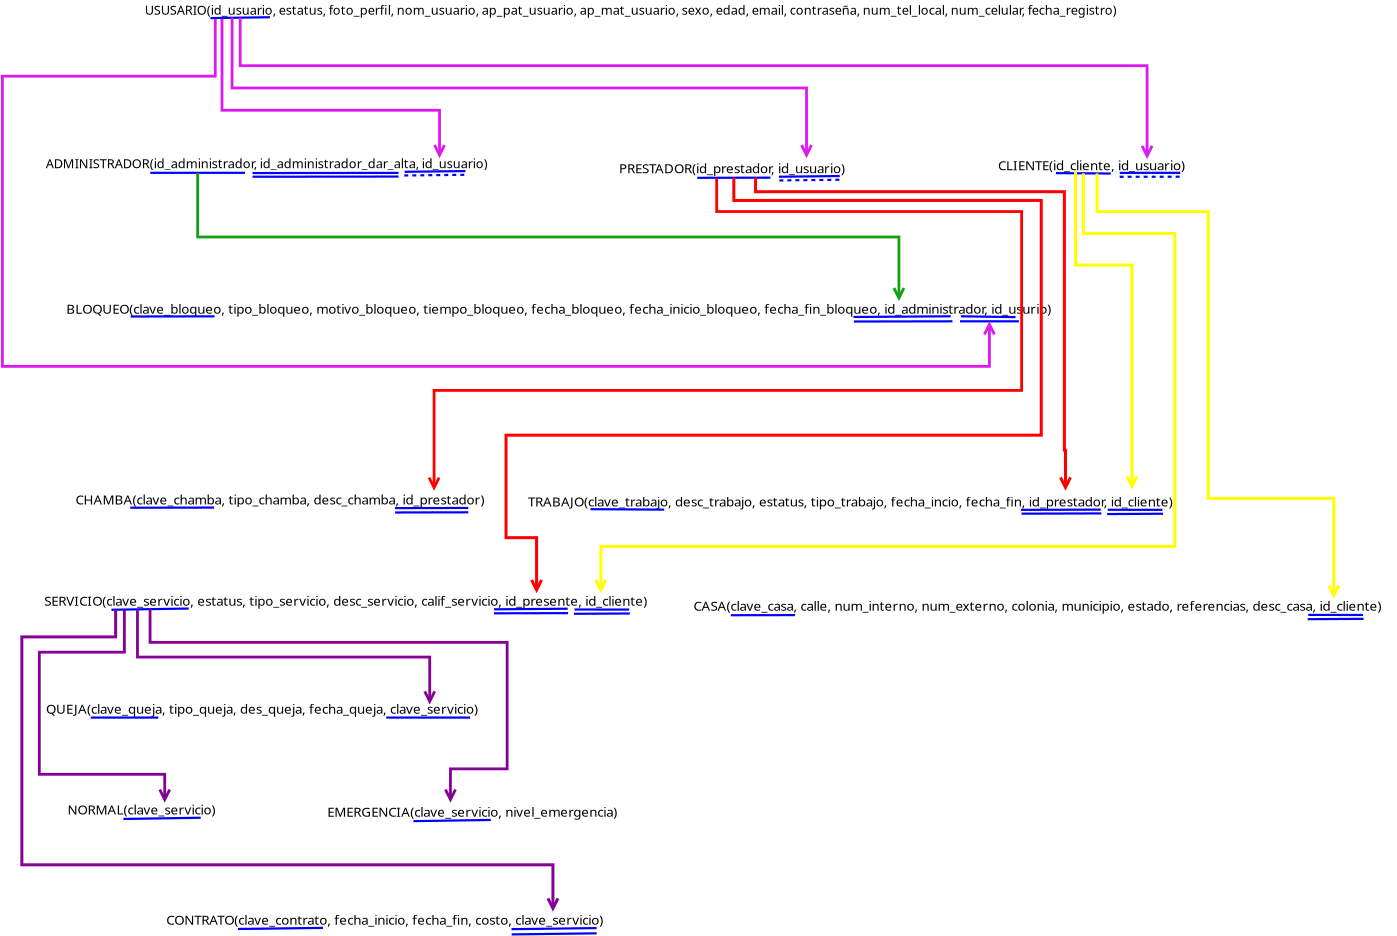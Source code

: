 <?xml version="1.0" encoding="UTF-8"?>
<dia:diagram xmlns:dia="http://www.lysator.liu.se/~alla/dia/">
  <dia:layer name="Fondo" visible="true" active="true">
    <dia:object type="Standard - Text" version="1" id="O0">
      <dia:attribute name="obj_pos">
        <dia:point val="24.401,-4.886"/>
      </dia:attribute>
      <dia:attribute name="obj_bb">
        <dia:rectangle val="24.401,-5.526;71.711,-4.753"/>
      </dia:attribute>
      <dia:attribute name="text">
        <dia:composite type="text">
          <dia:attribute name="string">
            <dia:string>#USUSARIO(id_usuario, estatus, foto_perfil, nom_usuario, ap_pat_usuario, ap_mat_usuario, sexo, edad, email, contraseña, num_tel_local, num_celular, fecha_registro)#</dia:string>
          </dia:attribute>
          <dia:attribute name="font">
            <dia:font family="sans" style="0" name="Helvetica"/>
          </dia:attribute>
          <dia:attribute name="height">
            <dia:real val="0.8"/>
          </dia:attribute>
          <dia:attribute name="pos">
            <dia:point val="24.401,-4.886"/>
          </dia:attribute>
          <dia:attribute name="color">
            <dia:color val="#000000"/>
          </dia:attribute>
          <dia:attribute name="alignment">
            <dia:enum val="0"/>
          </dia:attribute>
        </dia:composite>
      </dia:attribute>
      <dia:attribute name="valign">
        <dia:enum val="3"/>
      </dia:attribute>
      <dia:attribute name="fill_color">
        <dia:color val="#ffffff"/>
      </dia:attribute>
      <dia:attribute name="show_background">
        <dia:boolean val="true"/>
      </dia:attribute>
    </dia:object>
    <dia:object type="Standard - Text" version="1" id="O1">
      <dia:attribute name="obj_pos">
        <dia:point val="19.448,2.789"/>
      </dia:attribute>
      <dia:attribute name="obj_bb">
        <dia:rectangle val="19.448,2.129;40.792,2.96"/>
      </dia:attribute>
      <dia:attribute name="text">
        <dia:composite type="text">
          <dia:attribute name="string">
            <dia:string>#ADMINISTRADOR(id_administrador, id_administrador_dar_alta, id_usuario)#</dia:string>
          </dia:attribute>
          <dia:attribute name="font">
            <dia:font family="sans" style="0" name="Helvetica"/>
          </dia:attribute>
          <dia:attribute name="height">
            <dia:real val="0.8"/>
          </dia:attribute>
          <dia:attribute name="pos">
            <dia:point val="19.448,2.789"/>
          </dia:attribute>
          <dia:attribute name="color">
            <dia:color val="#000000"/>
          </dia:attribute>
          <dia:attribute name="alignment">
            <dia:enum val="0"/>
          </dia:attribute>
        </dia:composite>
      </dia:attribute>
      <dia:attribute name="valign">
        <dia:enum val="3"/>
      </dia:attribute>
      <dia:attribute name="fill_color">
        <dia:color val="#ffffff"/>
      </dia:attribute>
      <dia:attribute name="show_background">
        <dia:boolean val="true"/>
      </dia:attribute>
    </dia:object>
    <dia:object type="Standard - Text" version="1" id="O2">
      <dia:attribute name="obj_pos">
        <dia:point val="48.114,3.042"/>
      </dia:attribute>
      <dia:attribute name="obj_bb">
        <dia:rectangle val="48.114,2.374;59.422,3.179"/>
      </dia:attribute>
      <dia:attribute name="text">
        <dia:composite type="text">
          <dia:attribute name="string">
            <dia:string>#PRESTADOR(id_prestador, id_usuario)#</dia:string>
          </dia:attribute>
          <dia:attribute name="font">
            <dia:font family="sans" style="0" name="Helvetica"/>
          </dia:attribute>
          <dia:attribute name="height">
            <dia:real val="0.835"/>
          </dia:attribute>
          <dia:attribute name="pos">
            <dia:point val="48.114,3.042"/>
          </dia:attribute>
          <dia:attribute name="color">
            <dia:color val="#000000"/>
          </dia:attribute>
          <dia:attribute name="alignment">
            <dia:enum val="0"/>
          </dia:attribute>
        </dia:composite>
      </dia:attribute>
      <dia:attribute name="valign">
        <dia:enum val="3"/>
      </dia:attribute>
      <dia:attribute name="fill_color">
        <dia:color val="#ffffff"/>
      </dia:attribute>
      <dia:attribute name="show_background">
        <dia:boolean val="true"/>
      </dia:attribute>
    </dia:object>
    <dia:object type="Standard - Text" version="1" id="O3">
      <dia:attribute name="obj_pos">
        <dia:point val="67.065,2.885"/>
      </dia:attribute>
      <dia:attribute name="obj_bb">
        <dia:rectangle val="67.065,2.217;76.388,3.022"/>
      </dia:attribute>
      <dia:attribute name="text">
        <dia:composite type="text">
          <dia:attribute name="string">
            <dia:string>#CLIENTE(id_cliente, id_usuario)#</dia:string>
          </dia:attribute>
          <dia:attribute name="font">
            <dia:font family="sans" style="0" name="Helvetica"/>
          </dia:attribute>
          <dia:attribute name="height">
            <dia:real val="0.835"/>
          </dia:attribute>
          <dia:attribute name="pos">
            <dia:point val="67.065,2.885"/>
          </dia:attribute>
          <dia:attribute name="color">
            <dia:color val="#000000"/>
          </dia:attribute>
          <dia:attribute name="alignment">
            <dia:enum val="0"/>
          </dia:attribute>
        </dia:composite>
      </dia:attribute>
      <dia:attribute name="valign">
        <dia:enum val="3"/>
      </dia:attribute>
      <dia:attribute name="fill_color">
        <dia:color val="#ffffff"/>
      </dia:attribute>
      <dia:attribute name="show_background">
        <dia:boolean val="true"/>
      </dia:attribute>
    </dia:object>
    <dia:object type="Standard - Text" version="1" id="O4">
      <dia:attribute name="obj_pos">
        <dia:point val="20.472,10.061"/>
      </dia:attribute>
      <dia:attribute name="obj_bb">
        <dia:rectangle val="20.472,9.393;68.15,10.198"/>
      </dia:attribute>
      <dia:attribute name="text">
        <dia:composite type="text">
          <dia:attribute name="string">
            <dia:string>#BLOQUEO(clave_bloqueo, tipo_bloqueo, motivo_bloqueo, tiempo_bloqueo, fecha_bloqueo, fecha_inicio_bloqueo, fecha_fin_bloqueo, id_administrador, id_usurio)#</dia:string>
          </dia:attribute>
          <dia:attribute name="font">
            <dia:font family="sans" style="0" name="Helvetica"/>
          </dia:attribute>
          <dia:attribute name="height">
            <dia:real val="0.835"/>
          </dia:attribute>
          <dia:attribute name="pos">
            <dia:point val="20.472,10.061"/>
          </dia:attribute>
          <dia:attribute name="color">
            <dia:color val="#000000"/>
          </dia:attribute>
          <dia:attribute name="alignment">
            <dia:enum val="0"/>
          </dia:attribute>
        </dia:composite>
      </dia:attribute>
      <dia:attribute name="valign">
        <dia:enum val="3"/>
      </dia:attribute>
      <dia:attribute name="fill_color">
        <dia:color val="#ffffff"/>
      </dia:attribute>
      <dia:attribute name="show_background">
        <dia:boolean val="true"/>
      </dia:attribute>
    </dia:object>
    <dia:object type="Standard - Text" version="1" id="O5">
      <dia:attribute name="obj_pos">
        <dia:point val="20.934,19.602"/>
      </dia:attribute>
      <dia:attribute name="obj_bb">
        <dia:rectangle val="20.934,18.915;40.899,19.78"/>
      </dia:attribute>
      <dia:attribute name="text">
        <dia:composite type="text">
          <dia:attribute name="string">
            <dia:string>#CHAMBA(clave_chamba, tipo_chamba, desc_chamba, id_prestador)#</dia:string>
          </dia:attribute>
          <dia:attribute name="font">
            <dia:font family="sans" style="0" name="Helvetica"/>
          </dia:attribute>
          <dia:attribute name="height">
            <dia:real val="0.835"/>
          </dia:attribute>
          <dia:attribute name="pos">
            <dia:point val="20.934,19.602"/>
          </dia:attribute>
          <dia:attribute name="color">
            <dia:color val="#000000"/>
          </dia:attribute>
          <dia:attribute name="alignment">
            <dia:enum val="0"/>
          </dia:attribute>
        </dia:composite>
      </dia:attribute>
      <dia:attribute name="valign">
        <dia:enum val="3"/>
      </dia:attribute>
      <dia:attribute name="fill_color">
        <dia:color val="#ffffff"/>
      </dia:attribute>
      <dia:attribute name="show_background">
        <dia:boolean val="true"/>
      </dia:attribute>
    </dia:object>
    <dia:object type="Standard - Text" version="1" id="O6">
      <dia:attribute name="obj_pos">
        <dia:point val="9.162,25.61"/>
      </dia:attribute>
      <dia:attribute name="obj_bb">
        <dia:rectangle val="9.162,24.97;9.162,25.743"/>
      </dia:attribute>
      <dia:attribute name="text">
        <dia:composite type="text">
          <dia:attribute name="string">
            <dia:string>##</dia:string>
          </dia:attribute>
          <dia:attribute name="font">
            <dia:font family="sans" style="0" name="Helvetica"/>
          </dia:attribute>
          <dia:attribute name="height">
            <dia:real val="0.8"/>
          </dia:attribute>
          <dia:attribute name="pos">
            <dia:point val="9.162,25.61"/>
          </dia:attribute>
          <dia:attribute name="color">
            <dia:color val="#000000"/>
          </dia:attribute>
          <dia:attribute name="alignment">
            <dia:enum val="0"/>
          </dia:attribute>
        </dia:composite>
      </dia:attribute>
      <dia:attribute name="valign">
        <dia:enum val="3"/>
      </dia:attribute>
    </dia:object>
    <dia:object type="Standard - Text" version="1" id="O7">
      <dia:attribute name="obj_pos">
        <dia:point val="43.556,19.708"/>
      </dia:attribute>
      <dia:attribute name="obj_bb">
        <dia:rectangle val="43.556,19.021;75.588,19.886"/>
      </dia:attribute>
      <dia:attribute name="text">
        <dia:composite type="text">
          <dia:attribute name="string">
            <dia:string>#TRABAJO(clave_trabajo, desc_trabajo, estatus, tipo_trabajo, fecha_incio, fecha_fin, id_prestador, id_cliente)#</dia:string>
          </dia:attribute>
          <dia:attribute name="font">
            <dia:font family="sans" style="0" name="Helvetica"/>
          </dia:attribute>
          <dia:attribute name="height">
            <dia:real val="0.835"/>
          </dia:attribute>
          <dia:attribute name="pos">
            <dia:point val="43.556,19.708"/>
          </dia:attribute>
          <dia:attribute name="color">
            <dia:color val="#000000"/>
          </dia:attribute>
          <dia:attribute name="alignment">
            <dia:enum val="0"/>
          </dia:attribute>
        </dia:composite>
      </dia:attribute>
      <dia:attribute name="valign">
        <dia:enum val="3"/>
      </dia:attribute>
      <dia:attribute name="fill_color">
        <dia:color val="#ffffff"/>
      </dia:attribute>
      <dia:attribute name="show_background">
        <dia:boolean val="true"/>
      </dia:attribute>
    </dia:object>
    <dia:object type="Standard - Text" version="1" id="O8">
      <dia:attribute name="obj_pos">
        <dia:point val="19.378,24.666"/>
      </dia:attribute>
      <dia:attribute name="obj_bb">
        <dia:rectangle val="19.378,23.999;48.998,24.804"/>
      </dia:attribute>
      <dia:attribute name="text">
        <dia:composite type="text">
          <dia:attribute name="string">
            <dia:string>#SERVICIO(clave_servicio, estatus, tipo_servicio, desc_servicio, calif_servicio, id_presente, id_cliente)#</dia:string>
          </dia:attribute>
          <dia:attribute name="font">
            <dia:font family="sans" style="0" name="Helvetica"/>
          </dia:attribute>
          <dia:attribute name="height">
            <dia:real val="0.835"/>
          </dia:attribute>
          <dia:attribute name="pos">
            <dia:point val="19.378,24.666"/>
          </dia:attribute>
          <dia:attribute name="color">
            <dia:color val="#000000"/>
          </dia:attribute>
          <dia:attribute name="alignment">
            <dia:enum val="0"/>
          </dia:attribute>
        </dia:composite>
      </dia:attribute>
      <dia:attribute name="valign">
        <dia:enum val="3"/>
      </dia:attribute>
      <dia:attribute name="fill_color">
        <dia:color val="#ffffff"/>
      </dia:attribute>
      <dia:attribute name="show_background">
        <dia:boolean val="true"/>
      </dia:attribute>
    </dia:object>
    <dia:object type="Standard - Text" version="1" id="O9">
      <dia:attribute name="obj_pos">
        <dia:point val="19.463,30.064"/>
      </dia:attribute>
      <dia:attribute name="obj_bb">
        <dia:rectangle val="19.463,29.396;40.841,30.201"/>
      </dia:attribute>
      <dia:attribute name="text">
        <dia:composite type="text">
          <dia:attribute name="string">
            <dia:string>#QUEJA(clave_queja, tipo_queja, des_queja, fecha_queja, clave_servicio)#</dia:string>
          </dia:attribute>
          <dia:attribute name="font">
            <dia:font family="sans" style="0" name="Helvetica"/>
          </dia:attribute>
          <dia:attribute name="height">
            <dia:real val="0.835"/>
          </dia:attribute>
          <dia:attribute name="pos">
            <dia:point val="19.463,30.064"/>
          </dia:attribute>
          <dia:attribute name="color">
            <dia:color val="#000000"/>
          </dia:attribute>
          <dia:attribute name="alignment">
            <dia:enum val="0"/>
          </dia:attribute>
        </dia:composite>
      </dia:attribute>
      <dia:attribute name="valign">
        <dia:enum val="3"/>
      </dia:attribute>
      <dia:attribute name="fill_color">
        <dia:color val="#ffffff"/>
      </dia:attribute>
      <dia:attribute name="show_background">
        <dia:boolean val="true"/>
      </dia:attribute>
    </dia:object>
    <dia:object type="Standard - Text" version="1" id="O10">
      <dia:attribute name="obj_pos">
        <dia:point val="25.471,40.612"/>
      </dia:attribute>
      <dia:attribute name="obj_bb">
        <dia:rectangle val="25.471,39.925;47.094,40.79"/>
      </dia:attribute>
      <dia:attribute name="text">
        <dia:composite type="text">
          <dia:attribute name="string">
            <dia:string>#CONTRATO(clave_contrato, fecha_inicio, fecha_fin, costo, clave_servicio)#</dia:string>
          </dia:attribute>
          <dia:attribute name="font">
            <dia:font family="sans" style="0" name="Helvetica"/>
          </dia:attribute>
          <dia:attribute name="height">
            <dia:real val="0.835"/>
          </dia:attribute>
          <dia:attribute name="pos">
            <dia:point val="25.471,40.612"/>
          </dia:attribute>
          <dia:attribute name="color">
            <dia:color val="#000000"/>
          </dia:attribute>
          <dia:attribute name="alignment">
            <dia:enum val="0"/>
          </dia:attribute>
        </dia:composite>
      </dia:attribute>
      <dia:attribute name="valign">
        <dia:enum val="3"/>
      </dia:attribute>
      <dia:attribute name="fill_color">
        <dia:color val="#ffffff"/>
      </dia:attribute>
      <dia:attribute name="show_background">
        <dia:boolean val="true"/>
      </dia:attribute>
    </dia:object>
    <dia:object type="Standard - Text" version="1" id="O11">
      <dia:attribute name="obj_pos">
        <dia:point val="20.541,35.099"/>
      </dia:attribute>
      <dia:attribute name="obj_bb">
        <dia:rectangle val="20.541,34.432;27.688,35.237"/>
      </dia:attribute>
      <dia:attribute name="text">
        <dia:composite type="text">
          <dia:attribute name="string">
            <dia:string>#NORMAL(clave_servicio)#</dia:string>
          </dia:attribute>
          <dia:attribute name="font">
            <dia:font family="sans" style="0" name="Helvetica"/>
          </dia:attribute>
          <dia:attribute name="height">
            <dia:real val="0.835"/>
          </dia:attribute>
          <dia:attribute name="pos">
            <dia:point val="20.541,35.099"/>
          </dia:attribute>
          <dia:attribute name="color">
            <dia:color val="#000000"/>
          </dia:attribute>
          <dia:attribute name="alignment">
            <dia:enum val="0"/>
          </dia:attribute>
        </dia:composite>
      </dia:attribute>
      <dia:attribute name="valign">
        <dia:enum val="3"/>
      </dia:attribute>
      <dia:attribute name="fill_color">
        <dia:color val="#ffffff"/>
      </dia:attribute>
      <dia:attribute name="show_background">
        <dia:boolean val="true"/>
      </dia:attribute>
    </dia:object>
    <dia:object type="Standard - Text" version="1" id="O12">
      <dia:attribute name="obj_pos">
        <dia:point val="33.522,35.221"/>
      </dia:attribute>
      <dia:attribute name="obj_bb">
        <dia:rectangle val="33.522,34.553;47.632,35.358"/>
      </dia:attribute>
      <dia:attribute name="text">
        <dia:composite type="text">
          <dia:attribute name="string">
            <dia:string>#EMERGENCIA(clave_servicio, nivel_emergencia)#</dia:string>
          </dia:attribute>
          <dia:attribute name="font">
            <dia:font family="sans" style="0" name="Helvetica"/>
          </dia:attribute>
          <dia:attribute name="height">
            <dia:real val="0.835"/>
          </dia:attribute>
          <dia:attribute name="pos">
            <dia:point val="33.522,35.221"/>
          </dia:attribute>
          <dia:attribute name="color">
            <dia:color val="#000000"/>
          </dia:attribute>
          <dia:attribute name="alignment">
            <dia:enum val="0"/>
          </dia:attribute>
        </dia:composite>
      </dia:attribute>
      <dia:attribute name="valign">
        <dia:enum val="3"/>
      </dia:attribute>
      <dia:attribute name="fill_color">
        <dia:color val="#ffffff"/>
      </dia:attribute>
      <dia:attribute name="show_background">
        <dia:boolean val="true"/>
      </dia:attribute>
    </dia:object>
    <dia:object type="Standard - Text" version="1" id="O13">
      <dia:attribute name="obj_pos">
        <dia:point val="51.841,24.917"/>
      </dia:attribute>
      <dia:attribute name="obj_bb">
        <dia:rectangle val="51.841,24.25;85.586,25.055"/>
      </dia:attribute>
      <dia:attribute name="text">
        <dia:composite type="text">
          <dia:attribute name="string">
            <dia:string>#CASA(clave_casa, calle, num_interno, num_externo, colonia, municipio, estado, referencias, desc_casa, id_cliente)#</dia:string>
          </dia:attribute>
          <dia:attribute name="font">
            <dia:font family="sans" style="0" name="Helvetica"/>
          </dia:attribute>
          <dia:attribute name="height">
            <dia:real val="0.835"/>
          </dia:attribute>
          <dia:attribute name="pos">
            <dia:point val="51.841,24.917"/>
          </dia:attribute>
          <dia:attribute name="color">
            <dia:color val="#000000"/>
          </dia:attribute>
          <dia:attribute name="alignment">
            <dia:enum val="0"/>
          </dia:attribute>
        </dia:composite>
      </dia:attribute>
      <dia:attribute name="valign">
        <dia:enum val="3"/>
      </dia:attribute>
      <dia:attribute name="fill_color">
        <dia:color val="#ffffff"/>
      </dia:attribute>
      <dia:attribute name="show_background">
        <dia:boolean val="true"/>
      </dia:attribute>
    </dia:object>
    <dia:object type="Standard - Line" version="0" id="O14">
      <dia:attribute name="obj_pos">
        <dia:point val="24.677,3.02"/>
      </dia:attribute>
      <dia:attribute name="obj_bb">
        <dia:rectangle val="24.622,2.965;29.469,3.075"/>
      </dia:attribute>
      <dia:attribute name="conn_endpoints">
        <dia:point val="24.677,3.02"/>
        <dia:point val="29.414,3.02"/>
      </dia:attribute>
      <dia:attribute name="numcp">
        <dia:int val="1"/>
      </dia:attribute>
      <dia:attribute name="line_color">
        <dia:color val="#0000ff"/>
      </dia:attribute>
      <dia:attribute name="line_width">
        <dia:real val="0.11"/>
      </dia:attribute>
    </dia:object>
    <dia:object type="Standard - Line" version="0" id="O15">
      <dia:attribute name="obj_pos">
        <dia:point val="37.392,2.968"/>
      </dia:attribute>
      <dia:attribute name="obj_bb">
        <dia:rectangle val="37.337,2.877;40.488,3.024"/>
      </dia:attribute>
      <dia:attribute name="conn_endpoints">
        <dia:point val="37.392,2.968"/>
        <dia:point val="40.433,2.933"/>
      </dia:attribute>
      <dia:attribute name="numcp">
        <dia:int val="1"/>
      </dia:attribute>
      <dia:attribute name="line_color">
        <dia:color val="#0000ff"/>
      </dia:attribute>
      <dia:attribute name="line_width">
        <dia:real val="0.11"/>
      </dia:attribute>
    </dia:object>
    <dia:object type="Standard - Line" version="0" id="O16">
      <dia:attribute name="obj_pos">
        <dia:point val="37.376,3.153"/>
      </dia:attribute>
      <dia:attribute name="obj_bb">
        <dia:rectangle val="37.32,3.062;40.472,3.209"/>
      </dia:attribute>
      <dia:attribute name="conn_endpoints">
        <dia:point val="37.376,3.153"/>
        <dia:point val="40.416,3.118"/>
      </dia:attribute>
      <dia:attribute name="numcp">
        <dia:int val="1"/>
      </dia:attribute>
      <dia:attribute name="line_color">
        <dia:color val="#0000ff"/>
      </dia:attribute>
      <dia:attribute name="line_width">
        <dia:real val="0.11"/>
      </dia:attribute>
      <dia:attribute name="line_style">
        <dia:enum val="1"/>
      </dia:attribute>
      <dia:attribute name="dashlength">
        <dia:real val="0.2"/>
      </dia:attribute>
    </dia:object>
    <dia:object type="Standard - Line" version="0" id="O17">
      <dia:attribute name="obj_pos">
        <dia:point val="29.787,3.031"/>
      </dia:attribute>
      <dia:attribute name="obj_bb">
        <dia:rectangle val="29.732,2.968;37.143,3.086"/>
      </dia:attribute>
      <dia:attribute name="conn_endpoints">
        <dia:point val="29.787,3.031"/>
        <dia:point val="37.088,3.023"/>
      </dia:attribute>
      <dia:attribute name="numcp">
        <dia:int val="1"/>
      </dia:attribute>
      <dia:attribute name="line_color">
        <dia:color val="#0000ff"/>
      </dia:attribute>
      <dia:attribute name="line_width">
        <dia:real val="0.11"/>
      </dia:attribute>
    </dia:object>
    <dia:object type="Standard - Line" version="0" id="O18">
      <dia:attribute name="obj_pos">
        <dia:point val="29.787,3.215"/>
      </dia:attribute>
      <dia:attribute name="obj_bb">
        <dia:rectangle val="29.732,3.153;37.143,3.27"/>
      </dia:attribute>
      <dia:attribute name="conn_endpoints">
        <dia:point val="29.787,3.215"/>
        <dia:point val="37.088,3.208"/>
      </dia:attribute>
      <dia:attribute name="numcp">
        <dia:int val="1"/>
      </dia:attribute>
      <dia:attribute name="line_color">
        <dia:color val="#0000ff"/>
      </dia:attribute>
      <dia:attribute name="line_width">
        <dia:real val="0.11"/>
      </dia:attribute>
    </dia:object>
    <dia:object type="Standard - Line" version="0" id="O19">
      <dia:attribute name="obj_pos">
        <dia:point val="56.108,3.216"/>
      </dia:attribute>
      <dia:attribute name="obj_bb">
        <dia:rectangle val="56.052,3.125;59.204,3.272"/>
      </dia:attribute>
      <dia:attribute name="conn_endpoints">
        <dia:point val="56.108,3.216"/>
        <dia:point val="59.148,3.181"/>
      </dia:attribute>
      <dia:attribute name="numcp">
        <dia:int val="1"/>
      </dia:attribute>
      <dia:attribute name="line_color">
        <dia:color val="#0000ff"/>
      </dia:attribute>
      <dia:attribute name="line_width">
        <dia:real val="0.11"/>
      </dia:attribute>
    </dia:object>
    <dia:object type="Standard - Line" version="0" id="O20">
      <dia:attribute name="obj_pos">
        <dia:point val="56.13,3.401"/>
      </dia:attribute>
      <dia:attribute name="obj_bb">
        <dia:rectangle val="56.074,3.31;59.226,3.457"/>
      </dia:attribute>
      <dia:attribute name="conn_endpoints">
        <dia:point val="56.13,3.401"/>
        <dia:point val="59.17,3.366"/>
      </dia:attribute>
      <dia:attribute name="numcp">
        <dia:int val="1"/>
      </dia:attribute>
      <dia:attribute name="line_color">
        <dia:color val="#0000ff"/>
      </dia:attribute>
      <dia:attribute name="line_width">
        <dia:real val="0.11"/>
      </dia:attribute>
      <dia:attribute name="line_style">
        <dia:enum val="1"/>
      </dia:attribute>
      <dia:attribute name="dashlength">
        <dia:real val="0.2"/>
      </dia:attribute>
    </dia:object>
    <dia:object type="Standard - Line" version="0" id="O21">
      <dia:attribute name="obj_pos">
        <dia:point val="52.025,3.27"/>
      </dia:attribute>
      <dia:attribute name="obj_bb">
        <dia:rectangle val="51.969,3.207;55.738,3.325"/>
      </dia:attribute>
      <dia:attribute name="conn_endpoints">
        <dia:point val="52.025,3.27"/>
        <dia:point val="55.683,3.262"/>
      </dia:attribute>
      <dia:attribute name="numcp">
        <dia:int val="1"/>
      </dia:attribute>
      <dia:attribute name="line_color">
        <dia:color val="#0000ff"/>
      </dia:attribute>
      <dia:attribute name="line_width">
        <dia:real val="0.11"/>
      </dia:attribute>
    </dia:object>
    <dia:object type="Standard - Line" version="0" id="O22">
      <dia:attribute name="obj_pos">
        <dia:point val="69.959,3.035"/>
      </dia:attribute>
      <dia:attribute name="obj_bb">
        <dia:rectangle val="69.904,2.979;72.754,3.11"/>
      </dia:attribute>
      <dia:attribute name="conn_endpoints">
        <dia:point val="69.959,3.035"/>
        <dia:point val="72.699,3.055"/>
      </dia:attribute>
      <dia:attribute name="numcp">
        <dia:int val="1"/>
      </dia:attribute>
      <dia:attribute name="line_color">
        <dia:color val="#0000ff"/>
      </dia:attribute>
      <dia:attribute name="line_width">
        <dia:real val="0.11"/>
      </dia:attribute>
    </dia:object>
    <dia:object type="Standard - Line" version="0" id="O23">
      <dia:attribute name="obj_pos">
        <dia:point val="73.146,3.023"/>
      </dia:attribute>
      <dia:attribute name="obj_bb">
        <dia:rectangle val="73.091,2.964;76.232,3.078"/>
      </dia:attribute>
      <dia:attribute name="conn_endpoints">
        <dia:point val="73.146,3.023"/>
        <dia:point val="76.177,3.019"/>
      </dia:attribute>
      <dia:attribute name="numcp">
        <dia:int val="1"/>
      </dia:attribute>
      <dia:attribute name="line_color">
        <dia:color val="#0000ff"/>
      </dia:attribute>
      <dia:attribute name="line_width">
        <dia:real val="0.11"/>
      </dia:attribute>
    </dia:object>
    <dia:object type="Standard - Line" version="0" id="O24">
      <dia:attribute name="obj_pos">
        <dia:point val="73.146,3.219"/>
      </dia:attribute>
      <dia:attribute name="obj_bb">
        <dia:rectangle val="73.091,3.16;76.231,3.275"/>
      </dia:attribute>
      <dia:attribute name="conn_endpoints">
        <dia:point val="73.146,3.219"/>
        <dia:point val="76.176,3.215"/>
      </dia:attribute>
      <dia:attribute name="numcp">
        <dia:int val="1"/>
      </dia:attribute>
      <dia:attribute name="line_color">
        <dia:color val="#0000ff"/>
      </dia:attribute>
      <dia:attribute name="line_width">
        <dia:real val="0.11"/>
      </dia:attribute>
      <dia:attribute name="line_style">
        <dia:enum val="1"/>
      </dia:attribute>
      <dia:attribute name="dashlength">
        <dia:real val="0.2"/>
      </dia:attribute>
    </dia:object>
    <dia:object type="Standard - Line" version="0" id="O25">
      <dia:attribute name="obj_pos">
        <dia:point val="27.685,-4.716"/>
      </dia:attribute>
      <dia:attribute name="obj_bb">
        <dia:rectangle val="27.629,-4.815;30.714,-4.66"/>
      </dia:attribute>
      <dia:attribute name="conn_endpoints">
        <dia:point val="27.685,-4.716"/>
        <dia:point val="30.659,-4.759"/>
      </dia:attribute>
      <dia:attribute name="numcp">
        <dia:int val="1"/>
      </dia:attribute>
      <dia:attribute name="line_color">
        <dia:color val="#0000ff"/>
      </dia:attribute>
      <dia:attribute name="line_width">
        <dia:real val="0.11"/>
      </dia:attribute>
    </dia:object>
    <dia:object type="Standard - ZigZagLine" version="1" id="O26">
      <dia:attribute name="obj_pos">
        <dia:point val="28.262,-4.691"/>
      </dia:attribute>
      <dia:attribute name="obj_bb">
        <dia:rectangle val="28.192,-4.761;39.503,2.445"/>
      </dia:attribute>
      <dia:attribute name="orth_points">
        <dia:point val="28.262,-4.691"/>
        <dia:point val="28.262,-0.108"/>
        <dia:point val="39.139,-0.108"/>
        <dia:point val="39.139,2.288"/>
      </dia:attribute>
      <dia:attribute name="orth_orient">
        <dia:enum val="1"/>
        <dia:enum val="0"/>
        <dia:enum val="1"/>
      </dia:attribute>
      <dia:attribute name="autorouting">
        <dia:boolean val="false"/>
      </dia:attribute>
      <dia:attribute name="line_color">
        <dia:color val="#dc1af0"/>
      </dia:attribute>
      <dia:attribute name="line_width">
        <dia:real val="0.14"/>
      </dia:attribute>
      <dia:attribute name="end_arrow">
        <dia:enum val="1"/>
      </dia:attribute>
      <dia:attribute name="end_arrow_length">
        <dia:real val="0.5"/>
      </dia:attribute>
      <dia:attribute name="end_arrow_width">
        <dia:real val="0.5"/>
      </dia:attribute>
    </dia:object>
    <dia:object type="Standard - ZigZagLine" version="1" id="O27">
      <dia:attribute name="obj_pos">
        <dia:point val="28.766,-4.733"/>
      </dia:attribute>
      <dia:attribute name="obj_bb">
        <dia:rectangle val="28.696,-4.803;57.851,2.445"/>
      </dia:attribute>
      <dia:attribute name="orth_points">
        <dia:point val="28.766,-4.733"/>
        <dia:point val="28.766,-1.222"/>
        <dia:point val="57.488,-1.222"/>
        <dia:point val="57.488,2.288"/>
      </dia:attribute>
      <dia:attribute name="orth_orient">
        <dia:enum val="1"/>
        <dia:enum val="0"/>
        <dia:enum val="1"/>
      </dia:attribute>
      <dia:attribute name="autorouting">
        <dia:boolean val="true"/>
      </dia:attribute>
      <dia:attribute name="line_color">
        <dia:color val="#dc1af0"/>
      </dia:attribute>
      <dia:attribute name="line_width">
        <dia:real val="0.14"/>
      </dia:attribute>
      <dia:attribute name="end_arrow">
        <dia:enum val="1"/>
      </dia:attribute>
      <dia:attribute name="end_arrow_length">
        <dia:real val="0.5"/>
      </dia:attribute>
      <dia:attribute name="end_arrow_width">
        <dia:real val="0.5"/>
      </dia:attribute>
    </dia:object>
    <dia:object type="Standard - ZigZagLine" version="1" id="O28">
      <dia:attribute name="obj_pos">
        <dia:point val="29.172,-4.738"/>
      </dia:attribute>
      <dia:attribute name="obj_bb">
        <dia:rectangle val="29.102,-4.808;74.879,2.487"/>
      </dia:attribute>
      <dia:attribute name="orth_points">
        <dia:point val="29.172,-4.738"/>
        <dia:point val="29.172,-2.337"/>
        <dia:point val="74.516,-2.337"/>
        <dia:point val="74.516,2.33"/>
      </dia:attribute>
      <dia:attribute name="orth_orient">
        <dia:enum val="1"/>
        <dia:enum val="0"/>
        <dia:enum val="1"/>
      </dia:attribute>
      <dia:attribute name="autorouting">
        <dia:boolean val="false"/>
      </dia:attribute>
      <dia:attribute name="line_color">
        <dia:color val="#dc1af0"/>
      </dia:attribute>
      <dia:attribute name="line_width">
        <dia:real val="0.14"/>
      </dia:attribute>
      <dia:attribute name="end_arrow">
        <dia:enum val="1"/>
      </dia:attribute>
      <dia:attribute name="end_arrow_length">
        <dia:real val="0.5"/>
      </dia:attribute>
      <dia:attribute name="end_arrow_width">
        <dia:real val="0.5"/>
      </dia:attribute>
      <dia:connections>
        <dia:connection handle="0" to="O25" connection="0"/>
      </dia:connections>
    </dia:object>
    <dia:object type="Standard - Line" version="0" id="O29">
      <dia:attribute name="obj_pos">
        <dia:point val="23.697,10.204"/>
      </dia:attribute>
      <dia:attribute name="obj_bb">
        <dia:rectangle val="23.642,10.141;27.945,10.259"/>
      </dia:attribute>
      <dia:attribute name="conn_endpoints">
        <dia:point val="23.697,10.204"/>
        <dia:point val="27.889,10.196"/>
      </dia:attribute>
      <dia:attribute name="numcp">
        <dia:int val="1"/>
      </dia:attribute>
      <dia:attribute name="line_color">
        <dia:color val="#0000ff"/>
      </dia:attribute>
      <dia:attribute name="line_width">
        <dia:real val="0.11"/>
      </dia:attribute>
    </dia:object>
    <dia:object type="Standard - Line" version="0" id="O30">
      <dia:attribute name="obj_pos">
        <dia:point val="65.204,10.193"/>
      </dia:attribute>
      <dia:attribute name="obj_bb">
        <dia:rectangle val="65.148,10.137;67.992,10.291"/>
      </dia:attribute>
      <dia:attribute name="conn_endpoints">
        <dia:point val="65.204,10.193"/>
        <dia:point val="67.936,10.235"/>
      </dia:attribute>
      <dia:attribute name="numcp">
        <dia:int val="1"/>
      </dia:attribute>
      <dia:attribute name="line_color">
        <dia:color val="#0000ff"/>
      </dia:attribute>
      <dia:attribute name="line_width">
        <dia:real val="0.11"/>
      </dia:attribute>
    </dia:object>
    <dia:object type="Standard - Line" version="0" id="O31">
      <dia:attribute name="obj_pos">
        <dia:point val="65.162,10.445"/>
      </dia:attribute>
      <dia:attribute name="obj_bb">
        <dia:rectangle val="65.107,10.39;68.16,10.5"/>
      </dia:attribute>
      <dia:attribute name="conn_endpoints">
        <dia:point val="65.162,10.445"/>
        <dia:point val="68.105,10.445"/>
      </dia:attribute>
      <dia:attribute name="numcp">
        <dia:int val="1"/>
      </dia:attribute>
      <dia:attribute name="line_color">
        <dia:color val="#0000ff"/>
      </dia:attribute>
      <dia:attribute name="line_width">
        <dia:real val="0.11"/>
      </dia:attribute>
    </dia:object>
    <dia:object type="Standard - Line" version="0" id="O32">
      <dia:attribute name="obj_pos">
        <dia:point val="59.834,10.228"/>
      </dia:attribute>
      <dia:attribute name="obj_bb">
        <dia:rectangle val="59.779,10.137;64.754,10.284"/>
      </dia:attribute>
      <dia:attribute name="conn_endpoints">
        <dia:point val="59.834,10.228"/>
        <dia:point val="64.699,10.193"/>
      </dia:attribute>
      <dia:attribute name="numcp">
        <dia:int val="1"/>
      </dia:attribute>
      <dia:attribute name="line_color">
        <dia:color val="#0000ff"/>
      </dia:attribute>
      <dia:attribute name="line_width">
        <dia:real val="0.11"/>
      </dia:attribute>
    </dia:object>
    <dia:object type="Standard - Line" version="0" id="O33">
      <dia:attribute name="obj_pos">
        <dia:point val="59.856,10.455"/>
      </dia:attribute>
      <dia:attribute name="obj_bb">
        <dia:rectangle val="59.801,10.39;64.838,10.51"/>
      </dia:attribute>
      <dia:attribute name="conn_endpoints">
        <dia:point val="59.856,10.455"/>
        <dia:point val="64.783,10.445"/>
      </dia:attribute>
      <dia:attribute name="numcp">
        <dia:int val="1"/>
      </dia:attribute>
      <dia:attribute name="line_color">
        <dia:color val="#0000ff"/>
      </dia:attribute>
      <dia:attribute name="line_width">
        <dia:real val="0.11"/>
      </dia:attribute>
    </dia:object>
    <dia:object type="Standard - ZigZagLine" version="1" id="O34">
      <dia:attribute name="obj_pos">
        <dia:point val="27.046,3.02"/>
      </dia:attribute>
      <dia:attribute name="obj_bb">
        <dia:rectangle val="26.976,2.95;62.471,9.593"/>
      </dia:attribute>
      <dia:attribute name="orth_points">
        <dia:point val="27.046,3.02"/>
        <dia:point val="27.046,6.228"/>
        <dia:point val="62.108,6.228"/>
        <dia:point val="62.108,9.436"/>
      </dia:attribute>
      <dia:attribute name="orth_orient">
        <dia:enum val="1"/>
        <dia:enum val="0"/>
        <dia:enum val="1"/>
      </dia:attribute>
      <dia:attribute name="autorouting">
        <dia:boolean val="true"/>
      </dia:attribute>
      <dia:attribute name="line_color">
        <dia:color val="#12a012"/>
      </dia:attribute>
      <dia:attribute name="line_width">
        <dia:real val="0.14"/>
      </dia:attribute>
      <dia:attribute name="end_arrow">
        <dia:enum val="1"/>
      </dia:attribute>
      <dia:attribute name="end_arrow_length">
        <dia:real val="0.5"/>
      </dia:attribute>
      <dia:attribute name="end_arrow_width">
        <dia:real val="0.5"/>
      </dia:attribute>
      <dia:connections>
        <dia:connection handle="0" to="O14" connection="0"/>
      </dia:connections>
    </dia:object>
    <dia:object type="Standard - ZigZagLine" version="1" id="O35">
      <dia:attribute name="obj_pos">
        <dia:point val="27.925,-4.665"/>
      </dia:attribute>
      <dia:attribute name="obj_bb">
        <dia:rectangle val="17.212,-4.735;66.996,12.767"/>
      </dia:attribute>
      <dia:attribute name="orth_points">
        <dia:point val="27.925,-4.665"/>
        <dia:point val="27.925,-1.811"/>
        <dia:point val="17.282,-1.811"/>
        <dia:point val="17.282,12.697"/>
        <dia:point val="66.633,12.697"/>
        <dia:point val="66.633,10.445"/>
      </dia:attribute>
      <dia:attribute name="orth_orient">
        <dia:enum val="1"/>
        <dia:enum val="0"/>
        <dia:enum val="1"/>
        <dia:enum val="0"/>
        <dia:enum val="1"/>
      </dia:attribute>
      <dia:attribute name="autorouting">
        <dia:boolean val="false"/>
      </dia:attribute>
      <dia:attribute name="line_color">
        <dia:color val="#dc1af0"/>
      </dia:attribute>
      <dia:attribute name="line_width">
        <dia:real val="0.14"/>
      </dia:attribute>
      <dia:attribute name="end_arrow">
        <dia:enum val="1"/>
      </dia:attribute>
      <dia:attribute name="end_arrow_length">
        <dia:real val="0.5"/>
      </dia:attribute>
      <dia:attribute name="end_arrow_width">
        <dia:real val="0.5"/>
      </dia:attribute>
      <dia:connections>
        <dia:connection handle="1" to="O31" connection="0"/>
      </dia:connections>
    </dia:object>
    <dia:object type="Standard - Line" version="0" id="O36">
      <dia:attribute name="obj_pos">
        <dia:point val="23.674,19.765"/>
      </dia:attribute>
      <dia:attribute name="obj_bb">
        <dia:rectangle val="23.619,19.703;27.922,19.82"/>
      </dia:attribute>
      <dia:attribute name="conn_endpoints">
        <dia:point val="23.674,19.765"/>
        <dia:point val="27.867,19.758"/>
      </dia:attribute>
      <dia:attribute name="numcp">
        <dia:int val="1"/>
      </dia:attribute>
      <dia:attribute name="line_color">
        <dia:color val="#0000ff"/>
      </dia:attribute>
      <dia:attribute name="line_width">
        <dia:real val="0.11"/>
      </dia:attribute>
    </dia:object>
    <dia:object type="Standard - Line" version="0" id="O37">
      <dia:attribute name="obj_pos">
        <dia:point val="36.918,19.784"/>
      </dia:attribute>
      <dia:attribute name="obj_bb">
        <dia:rectangle val="36.862,19.722;40.632,19.84"/>
      </dia:attribute>
      <dia:attribute name="conn_endpoints">
        <dia:point val="36.918,19.784"/>
        <dia:point val="40.576,19.777"/>
      </dia:attribute>
      <dia:attribute name="numcp">
        <dia:int val="1"/>
      </dia:attribute>
      <dia:attribute name="line_color">
        <dia:color val="#0000ff"/>
      </dia:attribute>
      <dia:attribute name="line_width">
        <dia:real val="0.11"/>
      </dia:attribute>
    </dia:object>
    <dia:object type="Standard - Line" version="0" id="O38">
      <dia:attribute name="obj_pos">
        <dia:point val="36.918,20.003"/>
      </dia:attribute>
      <dia:attribute name="obj_bb">
        <dia:rectangle val="36.862,19.94;40.632,20.058"/>
      </dia:attribute>
      <dia:attribute name="conn_endpoints">
        <dia:point val="36.918,20.003"/>
        <dia:point val="40.576,19.995"/>
      </dia:attribute>
      <dia:attribute name="numcp">
        <dia:int val="1"/>
      </dia:attribute>
      <dia:attribute name="line_color">
        <dia:color val="#0000ff"/>
      </dia:attribute>
      <dia:attribute name="line_width">
        <dia:real val="0.11"/>
      </dia:attribute>
    </dia:object>
    <dia:object type="Standard - ZigZagLine" version="1" id="O39">
      <dia:attribute name="obj_pos">
        <dia:point val="52.996,3.321"/>
      </dia:attribute>
      <dia:attribute name="obj_bb">
        <dia:rectangle val="38.502,3.251;68.314,19.074"/>
      </dia:attribute>
      <dia:attribute name="orth_points">
        <dia:point val="52.996,3.321"/>
        <dia:point val="52.996,4.956"/>
        <dia:point val="68.244,4.956"/>
        <dia:point val="68.244,13.899"/>
        <dia:point val="38.866,13.899"/>
        <dia:point val="38.866,18.918"/>
      </dia:attribute>
      <dia:attribute name="orth_orient">
        <dia:enum val="1"/>
        <dia:enum val="0"/>
        <dia:enum val="1"/>
        <dia:enum val="0"/>
        <dia:enum val="1"/>
      </dia:attribute>
      <dia:attribute name="autorouting">
        <dia:boolean val="false"/>
      </dia:attribute>
      <dia:attribute name="line_color">
        <dia:color val="#ff0000"/>
      </dia:attribute>
      <dia:attribute name="line_width">
        <dia:real val="0.14"/>
      </dia:attribute>
      <dia:attribute name="end_arrow">
        <dia:enum val="1"/>
      </dia:attribute>
      <dia:attribute name="end_arrow_length">
        <dia:real val="0.5"/>
      </dia:attribute>
      <dia:attribute name="end_arrow_width">
        <dia:real val="0.5"/>
      </dia:attribute>
    </dia:object>
    <dia:object type="Standard - Line" version="0" id="O40">
      <dia:attribute name="obj_pos">
        <dia:point val="46.687,19.838"/>
      </dia:attribute>
      <dia:attribute name="obj_bb">
        <dia:rectangle val="46.632,19.782;50.428,19.915"/>
      </dia:attribute>
      <dia:attribute name="conn_endpoints">
        <dia:point val="46.687,19.838"/>
        <dia:point val="50.373,19.86"/>
      </dia:attribute>
      <dia:attribute name="numcp">
        <dia:int val="1"/>
      </dia:attribute>
      <dia:attribute name="line_color">
        <dia:color val="#0000ff"/>
      </dia:attribute>
      <dia:attribute name="line_width">
        <dia:real val="0.11"/>
      </dia:attribute>
    </dia:object>
    <dia:object type="Standard - Line" version="0" id="O41">
      <dia:attribute name="obj_pos">
        <dia:point val="68.214,19.872"/>
      </dia:attribute>
      <dia:attribute name="obj_bb">
        <dia:rectangle val="68.159,19.805;72.257,19.927"/>
      </dia:attribute>
      <dia:attribute name="conn_endpoints">
        <dia:point val="68.214,19.872"/>
        <dia:point val="72.202,19.86"/>
      </dia:attribute>
      <dia:attribute name="numcp">
        <dia:int val="1"/>
      </dia:attribute>
      <dia:attribute name="line_color">
        <dia:color val="#0000ff"/>
      </dia:attribute>
      <dia:attribute name="line_width">
        <dia:real val="0.11"/>
      </dia:attribute>
    </dia:object>
    <dia:object type="Standard - Line" version="0" id="O42">
      <dia:attribute name="obj_pos">
        <dia:point val="68.24,20.062"/>
      </dia:attribute>
      <dia:attribute name="obj_bb">
        <dia:rectangle val="68.185,19.995;72.283,20.117"/>
      </dia:attribute>
      <dia:attribute name="conn_endpoints">
        <dia:point val="68.24,20.062"/>
        <dia:point val="72.228,20.05"/>
      </dia:attribute>
      <dia:attribute name="numcp">
        <dia:int val="1"/>
      </dia:attribute>
      <dia:attribute name="line_color">
        <dia:color val="#0000ff"/>
      </dia:attribute>
      <dia:attribute name="line_width">
        <dia:real val="0.11"/>
      </dia:attribute>
    </dia:object>
    <dia:object type="Standard - Line" version="0" id="O43">
      <dia:attribute name="obj_pos">
        <dia:point val="72.552,19.867"/>
      </dia:attribute>
      <dia:attribute name="obj_bb">
        <dia:rectangle val="72.497,19.812;75.337,19.927"/>
      </dia:attribute>
      <dia:attribute name="conn_endpoints">
        <dia:point val="72.552,19.867"/>
        <dia:point val="75.282,19.872"/>
      </dia:attribute>
      <dia:attribute name="numcp">
        <dia:int val="1"/>
      </dia:attribute>
      <dia:attribute name="line_color">
        <dia:color val="#0000ff"/>
      </dia:attribute>
      <dia:attribute name="line_width">
        <dia:real val="0.11"/>
      </dia:attribute>
    </dia:object>
    <dia:object type="Standard - Line" version="0" id="O44">
      <dia:attribute name="obj_pos">
        <dia:point val="72.52,20.082"/>
      </dia:attribute>
      <dia:attribute name="obj_bb">
        <dia:rectangle val="72.464,20.011;75.37,20.138"/>
      </dia:attribute>
      <dia:attribute name="conn_endpoints">
        <dia:point val="72.52,20.082"/>
        <dia:point val="75.314,20.066"/>
      </dia:attribute>
      <dia:attribute name="numcp">
        <dia:int val="1"/>
      </dia:attribute>
      <dia:attribute name="line_color">
        <dia:color val="#0000ff"/>
      </dia:attribute>
      <dia:attribute name="line_width">
        <dia:real val="0.11"/>
      </dia:attribute>
    </dia:object>
    <dia:object type="Standard - ZigZagLine" version="1" id="O45">
      <dia:attribute name="obj_pos">
        <dia:point val="54.94,3.256"/>
      </dia:attribute>
      <dia:attribute name="obj_bb">
        <dia:rectangle val="54.865,3.181;70.807,19.085"/>
      </dia:attribute>
      <dia:attribute name="orth_points">
        <dia:point val="54.94,3.256"/>
        <dia:point val="54.94,3.965"/>
        <dia:point val="70.381,3.965"/>
        <dia:point val="70.381,16.887"/>
        <dia:point val="70.436,16.887"/>
        <dia:point val="70.436,18.918"/>
      </dia:attribute>
      <dia:attribute name="orth_orient">
        <dia:enum val="1"/>
        <dia:enum val="0"/>
        <dia:enum val="1"/>
        <dia:enum val="0"/>
        <dia:enum val="1"/>
      </dia:attribute>
      <dia:attribute name="autorouting">
        <dia:boolean val="false"/>
      </dia:attribute>
      <dia:attribute name="line_color">
        <dia:color val="#ff0000"/>
      </dia:attribute>
      <dia:attribute name="line_width">
        <dia:real val="0.15"/>
      </dia:attribute>
      <dia:attribute name="end_arrow">
        <dia:enum val="1"/>
      </dia:attribute>
      <dia:attribute name="end_arrow_length">
        <dia:real val="0.5"/>
      </dia:attribute>
      <dia:attribute name="end_arrow_width">
        <dia:real val="0.5"/>
      </dia:attribute>
    </dia:object>
    <dia:object type="Standard - ZigZagLine" version="1" id="O46">
      <dia:attribute name="obj_pos">
        <dia:point val="70.939,2.942"/>
      </dia:attribute>
      <dia:attribute name="obj_bb">
        <dia:rectangle val="70.864,2.867;74.133,19.031"/>
      </dia:attribute>
      <dia:attribute name="orth_points">
        <dia:point val="70.939,2.942"/>
        <dia:point val="70.939,7.631"/>
        <dia:point val="73.761,7.631"/>
        <dia:point val="73.761,16.155"/>
        <dia:point val="73.761,16.155"/>
        <dia:point val="73.761,18.863"/>
      </dia:attribute>
      <dia:attribute name="orth_orient">
        <dia:enum val="1"/>
        <dia:enum val="0"/>
        <dia:enum val="1"/>
        <dia:enum val="0"/>
        <dia:enum val="1"/>
      </dia:attribute>
      <dia:attribute name="autorouting">
        <dia:boolean val="false"/>
      </dia:attribute>
      <dia:attribute name="line_color">
        <dia:color val="#ffff00"/>
      </dia:attribute>
      <dia:attribute name="line_width">
        <dia:real val="0.15"/>
      </dia:attribute>
      <dia:attribute name="end_arrow">
        <dia:enum val="1"/>
      </dia:attribute>
      <dia:attribute name="end_arrow_length">
        <dia:real val="0.5"/>
      </dia:attribute>
      <dia:attribute name="end_arrow_width">
        <dia:real val="0.5"/>
      </dia:attribute>
    </dia:object>
    <dia:object type="Standard - ZigZagLine" version="1" id="O47">
      <dia:attribute name="obj_pos">
        <dia:point val="53.854,3.266"/>
      </dia:attribute>
      <dia:attribute name="obj_bb">
        <dia:rectangle val="42.389,3.191;69.3,24.211"/>
      </dia:attribute>
      <dia:attribute name="orth_points">
        <dia:point val="53.854,3.266"/>
        <dia:point val="53.854,4.401"/>
        <dia:point val="69.225,4.401"/>
        <dia:point val="69.225,16.137"/>
        <dia:point val="42.464,16.137"/>
        <dia:point val="42.464,21.262"/>
        <dia:point val="43.991,21.262"/>
        <dia:point val="43.991,24.043"/>
      </dia:attribute>
      <dia:attribute name="orth_orient">
        <dia:enum val="1"/>
        <dia:enum val="0"/>
        <dia:enum val="1"/>
        <dia:enum val="0"/>
        <dia:enum val="1"/>
        <dia:enum val="0"/>
        <dia:enum val="1"/>
      </dia:attribute>
      <dia:attribute name="autorouting">
        <dia:boolean val="false"/>
      </dia:attribute>
      <dia:attribute name="line_color">
        <dia:color val="#ff0000"/>
      </dia:attribute>
      <dia:attribute name="line_width">
        <dia:real val="0.15"/>
      </dia:attribute>
      <dia:attribute name="end_arrow">
        <dia:enum val="1"/>
      </dia:attribute>
      <dia:attribute name="end_arrow_length">
        <dia:real val="0.5"/>
      </dia:attribute>
      <dia:attribute name="end_arrow_width">
        <dia:real val="0.5"/>
      </dia:attribute>
      <dia:connections>
        <dia:connection handle="0" to="O21" connection="0"/>
      </dia:connections>
    </dia:object>
    <dia:object type="Standard - Line" version="0" id="O48">
      <dia:attribute name="obj_pos">
        <dia:point val="41.859,24.845"/>
      </dia:attribute>
      <dia:attribute name="obj_bb">
        <dia:rectangle val="41.803,24.759;45.603,24.9"/>
      </dia:attribute>
      <dia:attribute name="conn_endpoints">
        <dia:point val="41.859,24.845"/>
        <dia:point val="45.547,24.815"/>
      </dia:attribute>
      <dia:attribute name="numcp">
        <dia:int val="1"/>
      </dia:attribute>
      <dia:attribute name="line_color">
        <dia:color val="#0000ff"/>
      </dia:attribute>
      <dia:attribute name="line_width">
        <dia:real val="0.11"/>
      </dia:attribute>
    </dia:object>
    <dia:object type="Standard - Line" version="0" id="O49">
      <dia:attribute name="obj_pos">
        <dia:point val="41.859,25.044"/>
      </dia:attribute>
      <dia:attribute name="obj_bb">
        <dia:rectangle val="41.803,24.981;45.622,25.099"/>
      </dia:attribute>
      <dia:attribute name="conn_endpoints">
        <dia:point val="41.859,25.044"/>
        <dia:point val="45.567,25.036"/>
      </dia:attribute>
      <dia:attribute name="numcp">
        <dia:int val="1"/>
      </dia:attribute>
      <dia:attribute name="line_color">
        <dia:color val="#0000ff"/>
      </dia:attribute>
      <dia:attribute name="line_width">
        <dia:real val="0.11"/>
      </dia:attribute>
    </dia:object>
    <dia:object type="Standard - Line" version="0" id="O50">
      <dia:attribute name="obj_pos">
        <dia:point val="45.89,24.854"/>
      </dia:attribute>
      <dia:attribute name="obj_bb">
        <dia:rectangle val="45.835,24.799;48.675,24.914"/>
      </dia:attribute>
      <dia:attribute name="conn_endpoints">
        <dia:point val="45.89,24.854"/>
        <dia:point val="48.62,24.858"/>
      </dia:attribute>
      <dia:attribute name="numcp">
        <dia:int val="1"/>
      </dia:attribute>
      <dia:attribute name="line_color">
        <dia:color val="#0000ff"/>
      </dia:attribute>
      <dia:attribute name="line_width">
        <dia:real val="0.11"/>
      </dia:attribute>
    </dia:object>
    <dia:object type="Standard - Line" version="0" id="O51">
      <dia:attribute name="obj_pos">
        <dia:point val="45.858,25.069"/>
      </dia:attribute>
      <dia:attribute name="obj_bb">
        <dia:rectangle val="45.803,24.998;48.708,25.125"/>
      </dia:attribute>
      <dia:attribute name="conn_endpoints">
        <dia:point val="45.858,25.069"/>
        <dia:point val="48.653,25.053"/>
      </dia:attribute>
      <dia:attribute name="numcp">
        <dia:int val="1"/>
      </dia:attribute>
      <dia:attribute name="line_color">
        <dia:color val="#0000ff"/>
      </dia:attribute>
      <dia:attribute name="line_width">
        <dia:real val="0.11"/>
      </dia:attribute>
    </dia:object>
    <dia:object type="Standard - ZigZagLine" version="1" id="O52">
      <dia:attribute name="obj_pos">
        <dia:point val="71.329,3.045"/>
      </dia:attribute>
      <dia:attribute name="obj_bb">
        <dia:rectangle val="46.837,2.97;75.976,24.211"/>
      </dia:attribute>
      <dia:attribute name="orth_points">
        <dia:point val="71.329,3.045"/>
        <dia:point val="71.329,6.05"/>
        <dia:point val="75.901,6.05"/>
        <dia:point val="75.901,21.699"/>
        <dia:point val="47.208,21.699"/>
        <dia:point val="47.208,24.043"/>
      </dia:attribute>
      <dia:attribute name="orth_orient">
        <dia:enum val="1"/>
        <dia:enum val="0"/>
        <dia:enum val="1"/>
        <dia:enum val="0"/>
        <dia:enum val="1"/>
      </dia:attribute>
      <dia:attribute name="autorouting">
        <dia:boolean val="false"/>
      </dia:attribute>
      <dia:attribute name="line_color">
        <dia:color val="#ffff00"/>
      </dia:attribute>
      <dia:attribute name="line_width">
        <dia:real val="0.15"/>
      </dia:attribute>
      <dia:attribute name="end_arrow">
        <dia:enum val="1"/>
      </dia:attribute>
      <dia:attribute name="end_arrow_length">
        <dia:real val="0.5"/>
      </dia:attribute>
      <dia:attribute name="end_arrow_width">
        <dia:real val="0.5"/>
      </dia:attribute>
      <dia:connections>
        <dia:connection handle="0" to="O22" connection="0"/>
      </dia:connections>
    </dia:object>
    <dia:object type="Standard - ZigZagLine" version="1" id="O53">
      <dia:attribute name="obj_pos">
        <dia:point val="72.017,3.051"/>
      </dia:attribute>
      <dia:attribute name="obj_bb">
        <dia:rectangle val="71.942,2.976;84.22,24.483"/>
      </dia:attribute>
      <dia:attribute name="orth_points">
        <dia:point val="72.017,3.051"/>
        <dia:point val="72.017,4.959"/>
        <dia:point val="77.578,4.959"/>
        <dia:point val="77.578,19.299"/>
        <dia:point val="83.849,19.299"/>
        <dia:point val="83.849,24.316"/>
      </dia:attribute>
      <dia:attribute name="orth_orient">
        <dia:enum val="1"/>
        <dia:enum val="0"/>
        <dia:enum val="1"/>
        <dia:enum val="0"/>
        <dia:enum val="1"/>
      </dia:attribute>
      <dia:attribute name="autorouting">
        <dia:boolean val="false"/>
      </dia:attribute>
      <dia:attribute name="line_color">
        <dia:color val="#ffff00"/>
      </dia:attribute>
      <dia:attribute name="line_width">
        <dia:real val="0.15"/>
      </dia:attribute>
      <dia:attribute name="end_arrow">
        <dia:enum val="1"/>
      </dia:attribute>
      <dia:attribute name="end_arrow_length">
        <dia:real val="0.5"/>
      </dia:attribute>
      <dia:attribute name="end_arrow_width">
        <dia:real val="0.5"/>
      </dia:attribute>
    </dia:object>
    <dia:object type="Standard - Line" version="0" id="O54">
      <dia:attribute name="obj_pos">
        <dia:point val="82.579,25.123"/>
      </dia:attribute>
      <dia:attribute name="obj_bb">
        <dia:rectangle val="82.524,25.068;85.364,25.183"/>
      </dia:attribute>
      <dia:attribute name="conn_endpoints">
        <dia:point val="82.579,25.123"/>
        <dia:point val="85.309,25.128"/>
      </dia:attribute>
      <dia:attribute name="numcp">
        <dia:int val="1"/>
      </dia:attribute>
      <dia:attribute name="line_color">
        <dia:color val="#0000ff"/>
      </dia:attribute>
      <dia:attribute name="line_width">
        <dia:real val="0.11"/>
      </dia:attribute>
    </dia:object>
    <dia:object type="Standard - Line" version="0" id="O55">
      <dia:attribute name="obj_pos">
        <dia:point val="82.546,25.338"/>
      </dia:attribute>
      <dia:attribute name="obj_bb">
        <dia:rectangle val="82.491,25.267;85.396,25.394"/>
      </dia:attribute>
      <dia:attribute name="conn_endpoints">
        <dia:point val="82.546,25.338"/>
        <dia:point val="85.341,25.322"/>
      </dia:attribute>
      <dia:attribute name="numcp">
        <dia:int val="1"/>
      </dia:attribute>
      <dia:attribute name="line_color">
        <dia:color val="#0000ff"/>
      </dia:attribute>
      <dia:attribute name="line_width">
        <dia:real val="0.11"/>
      </dia:attribute>
    </dia:object>
    <dia:object type="Standard - Line" version="0" id="O56">
      <dia:attribute name="obj_pos">
        <dia:point val="22.732,24.867"/>
      </dia:attribute>
      <dia:attribute name="obj_bb">
        <dia:rectangle val="22.677,24.751;26.653,24.923"/>
      </dia:attribute>
      <dia:attribute name="conn_endpoints">
        <dia:point val="22.732,24.867"/>
        <dia:point val="26.598,24.806"/>
      </dia:attribute>
      <dia:attribute name="numcp">
        <dia:int val="1"/>
      </dia:attribute>
      <dia:attribute name="line_color">
        <dia:color val="#0000ff"/>
      </dia:attribute>
      <dia:attribute name="line_width">
        <dia:real val="0.11"/>
      </dia:attribute>
    </dia:object>
    <dia:object type="Standard - Line" version="0" id="O57">
      <dia:attribute name="obj_pos">
        <dia:point val="21.697,30.256"/>
      </dia:attribute>
      <dia:attribute name="obj_bb">
        <dia:rectangle val="21.642,30.201;25.126,30.314"/>
      </dia:attribute>
      <dia:attribute name="conn_endpoints">
        <dia:point val="21.697,30.256"/>
        <dia:point val="25.071,30.259"/>
      </dia:attribute>
      <dia:attribute name="numcp">
        <dia:int val="1"/>
      </dia:attribute>
      <dia:attribute name="line_color">
        <dia:color val="#0000ff"/>
      </dia:attribute>
      <dia:attribute name="line_width">
        <dia:real val="0.11"/>
      </dia:attribute>
    </dia:object>
    <dia:object type="Standard - Line" version="0" id="O58">
      <dia:attribute name="obj_pos">
        <dia:point val="36.473,30.256"/>
      </dia:attribute>
      <dia:attribute name="obj_bb">
        <dia:rectangle val="36.418,30.201;40.72,30.314"/>
      </dia:attribute>
      <dia:attribute name="conn_endpoints">
        <dia:point val="36.473,30.256"/>
        <dia:point val="40.665,30.259"/>
      </dia:attribute>
      <dia:attribute name="numcp">
        <dia:int val="1"/>
      </dia:attribute>
      <dia:attribute name="line_color">
        <dia:color val="#0000ff"/>
      </dia:attribute>
      <dia:attribute name="line_width">
        <dia:real val="0.11"/>
      </dia:attribute>
    </dia:object>
    <dia:object type="Standard - ZigZagLine" version="1" id="O59">
      <dia:attribute name="obj_pos">
        <dia:point val="24.035,24.861"/>
      </dia:attribute>
      <dia:attribute name="obj_bb">
        <dia:rectangle val="23.965,24.791;39.011,29.761"/>
      </dia:attribute>
      <dia:attribute name="orth_points">
        <dia:point val="24.035,24.861"/>
        <dia:point val="24.035,27.233"/>
        <dia:point val="38.648,27.233"/>
        <dia:point val="38.648,29.605"/>
      </dia:attribute>
      <dia:attribute name="orth_orient">
        <dia:enum val="1"/>
        <dia:enum val="0"/>
        <dia:enum val="1"/>
      </dia:attribute>
      <dia:attribute name="autorouting">
        <dia:boolean val="true"/>
      </dia:attribute>
      <dia:attribute name="line_color">
        <dia:color val="#850096"/>
      </dia:attribute>
      <dia:attribute name="line_width">
        <dia:real val="0.14"/>
      </dia:attribute>
      <dia:attribute name="end_arrow">
        <dia:enum val="1"/>
      </dia:attribute>
      <dia:attribute name="end_arrow_length">
        <dia:real val="0.5"/>
      </dia:attribute>
      <dia:attribute name="end_arrow_width">
        <dia:real val="0.5"/>
      </dia:attribute>
    </dia:object>
    <dia:object type="Standard - ZigZagLine" version="1" id="O60">
      <dia:attribute name="obj_pos">
        <dia:point val="24.665,24.837"/>
      </dia:attribute>
      <dia:attribute name="obj_bb">
        <dia:rectangle val="24.595,24.767;42.589,34.669"/>
      </dia:attribute>
      <dia:attribute name="orth_points">
        <dia:point val="24.665,24.837"/>
        <dia:point val="24.665,26.497"/>
        <dia:point val="42.519,26.497"/>
        <dia:point val="42.519,32.822"/>
        <dia:point val="39.684,32.822"/>
        <dia:point val="39.684,34.512"/>
      </dia:attribute>
      <dia:attribute name="orth_orient">
        <dia:enum val="1"/>
        <dia:enum val="0"/>
        <dia:enum val="1"/>
        <dia:enum val="0"/>
        <dia:enum val="1"/>
      </dia:attribute>
      <dia:attribute name="autorouting">
        <dia:boolean val="false"/>
      </dia:attribute>
      <dia:attribute name="line_color">
        <dia:color val="#850096"/>
      </dia:attribute>
      <dia:attribute name="line_width">
        <dia:real val="0.14"/>
      </dia:attribute>
      <dia:attribute name="end_arrow">
        <dia:enum val="1"/>
      </dia:attribute>
      <dia:attribute name="end_arrow_length">
        <dia:real val="0.5"/>
      </dia:attribute>
      <dia:attribute name="end_arrow_width">
        <dia:real val="0.5"/>
      </dia:attribute>
      <dia:connections>
        <dia:connection handle="0" to="O56" connection="0"/>
      </dia:connections>
    </dia:object>
    <dia:object type="Standard - Line" version="0" id="O61">
      <dia:attribute name="obj_pos">
        <dia:point val="23.333,35.326"/>
      </dia:attribute>
      <dia:attribute name="obj_bb">
        <dia:rectangle val="23.277,35.21;27.254,35.382"/>
      </dia:attribute>
      <dia:attribute name="conn_endpoints">
        <dia:point val="23.333,35.326"/>
        <dia:point val="27.198,35.266"/>
      </dia:attribute>
      <dia:attribute name="numcp">
        <dia:int val="1"/>
      </dia:attribute>
      <dia:attribute name="line_color">
        <dia:color val="#0000ff"/>
      </dia:attribute>
      <dia:attribute name="line_width">
        <dia:real val="0.11"/>
      </dia:attribute>
    </dia:object>
    <dia:object type="Standard - Line" version="0" id="O62">
      <dia:attribute name="obj_pos">
        <dia:point val="37.836,35.435"/>
      </dia:attribute>
      <dia:attribute name="obj_bb">
        <dia:rectangle val="37.781,35.319;41.757,35.491"/>
      </dia:attribute>
      <dia:attribute name="conn_endpoints">
        <dia:point val="37.836,35.435"/>
        <dia:point val="41.701,35.375"/>
      </dia:attribute>
      <dia:attribute name="numcp">
        <dia:int val="1"/>
      </dia:attribute>
      <dia:attribute name="line_color">
        <dia:color val="#0000ff"/>
      </dia:attribute>
      <dia:attribute name="line_width">
        <dia:real val="0.11"/>
      </dia:attribute>
    </dia:object>
    <dia:object type="Standard - ZigZagLine" version="1" id="O63">
      <dia:attribute name="obj_pos">
        <dia:point val="23.381,24.861"/>
      </dia:attribute>
      <dia:attribute name="obj_bb">
        <dia:rectangle val="19.058,24.791;25.761,34.669"/>
      </dia:attribute>
      <dia:attribute name="orth_points">
        <dia:point val="23.381,24.861"/>
        <dia:point val="23.381,26.988"/>
        <dia:point val="19.128,26.988"/>
        <dia:point val="19.128,33.094"/>
        <dia:point val="25.398,33.094"/>
        <dia:point val="25.398,34.512"/>
      </dia:attribute>
      <dia:attribute name="orth_orient">
        <dia:enum val="1"/>
        <dia:enum val="0"/>
        <dia:enum val="1"/>
        <dia:enum val="0"/>
        <dia:enum val="1"/>
      </dia:attribute>
      <dia:attribute name="autorouting">
        <dia:boolean val="false"/>
      </dia:attribute>
      <dia:attribute name="line_color">
        <dia:color val="#850096"/>
      </dia:attribute>
      <dia:attribute name="line_width">
        <dia:real val="0.14"/>
      </dia:attribute>
      <dia:attribute name="end_arrow">
        <dia:enum val="1"/>
      </dia:attribute>
      <dia:attribute name="end_arrow_length">
        <dia:real val="0.5"/>
      </dia:attribute>
      <dia:attribute name="end_arrow_width">
        <dia:real val="0.5"/>
      </dia:attribute>
    </dia:object>
    <dia:object type="Standard - Line" version="0" id="O64">
      <dia:attribute name="obj_pos">
        <dia:point val="53.703,25.14"/>
      </dia:attribute>
      <dia:attribute name="obj_bb">
        <dia:rectangle val="53.648,25.079;56.968,25.195"/>
      </dia:attribute>
      <dia:attribute name="conn_endpoints">
        <dia:point val="53.703,25.14"/>
        <dia:point val="56.913,25.134"/>
      </dia:attribute>
      <dia:attribute name="numcp">
        <dia:int val="1"/>
      </dia:attribute>
      <dia:attribute name="line_color">
        <dia:color val="#0000ff"/>
      </dia:attribute>
      <dia:attribute name="line_width">
        <dia:real val="0.11"/>
      </dia:attribute>
    </dia:object>
    <dia:object type="Standard - Line" version="0" id="O65">
      <dia:attribute name="obj_pos">
        <dia:point val="42.737,40.837"/>
      </dia:attribute>
      <dia:attribute name="obj_bb">
        <dia:rectangle val="42.681,40.727;47.045,40.893"/>
      </dia:attribute>
      <dia:attribute name="conn_endpoints">
        <dia:point val="42.737,40.837"/>
        <dia:point val="46.99,40.782"/>
      </dia:attribute>
      <dia:attribute name="numcp">
        <dia:int val="1"/>
      </dia:attribute>
      <dia:attribute name="line_color">
        <dia:color val="#0000ff"/>
      </dia:attribute>
      <dia:attribute name="line_width">
        <dia:real val="0.11"/>
      </dia:attribute>
    </dia:object>
    <dia:object type="Standard - Line" version="0" id="O66">
      <dia:attribute name="obj_pos">
        <dia:point val="29.058,40.827"/>
      </dia:attribute>
      <dia:attribute name="obj_bb">
        <dia:rectangle val="29.002,40.717;33.366,40.883"/>
      </dia:attribute>
      <dia:attribute name="conn_endpoints">
        <dia:point val="29.058,40.827"/>
        <dia:point val="33.311,40.773"/>
      </dia:attribute>
      <dia:attribute name="numcp">
        <dia:int val="1"/>
      </dia:attribute>
      <dia:attribute name="line_color">
        <dia:color val="#0000ff"/>
      </dia:attribute>
      <dia:attribute name="line_width">
        <dia:real val="0.11"/>
      </dia:attribute>
    </dia:object>
    <dia:object type="Standard - Line" version="0" id="O67">
      <dia:attribute name="obj_pos">
        <dia:point val="42.743,41.1"/>
      </dia:attribute>
      <dia:attribute name="obj_bb">
        <dia:rectangle val="42.688,40.989;47.052,41.156"/>
      </dia:attribute>
      <dia:attribute name="conn_endpoints">
        <dia:point val="42.743,41.1"/>
        <dia:point val="46.996,41.045"/>
      </dia:attribute>
      <dia:attribute name="numcp">
        <dia:int val="1"/>
      </dia:attribute>
      <dia:attribute name="line_color">
        <dia:color val="#0000ff"/>
      </dia:attribute>
      <dia:attribute name="line_width">
        <dia:real val="0.11"/>
      </dia:attribute>
    </dia:object>
    <dia:object type="Standard - ZigZagLine" version="1" id="O68">
      <dia:attribute name="obj_pos">
        <dia:point val="22.944,24.861"/>
      </dia:attribute>
      <dia:attribute name="obj_bb">
        <dia:rectangle val="18.18,24.786;45.18,40.132"/>
      </dia:attribute>
      <dia:attribute name="orth_points">
        <dia:point val="22.944,24.861"/>
        <dia:point val="22.944,26.224"/>
        <dia:point val="18.255,26.224"/>
        <dia:point val="18.255,37.62"/>
        <dia:point val="44.809,37.62"/>
        <dia:point val="44.809,39.965"/>
      </dia:attribute>
      <dia:attribute name="orth_orient">
        <dia:enum val="1"/>
        <dia:enum val="0"/>
        <dia:enum val="1"/>
        <dia:enum val="0"/>
        <dia:enum val="1"/>
      </dia:attribute>
      <dia:attribute name="autorouting">
        <dia:boolean val="false"/>
      </dia:attribute>
      <dia:attribute name="line_color">
        <dia:color val="#850096"/>
      </dia:attribute>
      <dia:attribute name="line_width">
        <dia:real val="0.15"/>
      </dia:attribute>
      <dia:attribute name="end_arrow">
        <dia:enum val="1"/>
      </dia:attribute>
      <dia:attribute name="end_arrow_length">
        <dia:real val="0.5"/>
      </dia:attribute>
      <dia:attribute name="end_arrow_width">
        <dia:real val="0.5"/>
      </dia:attribute>
    </dia:object>
  </dia:layer>
</dia:diagram>
